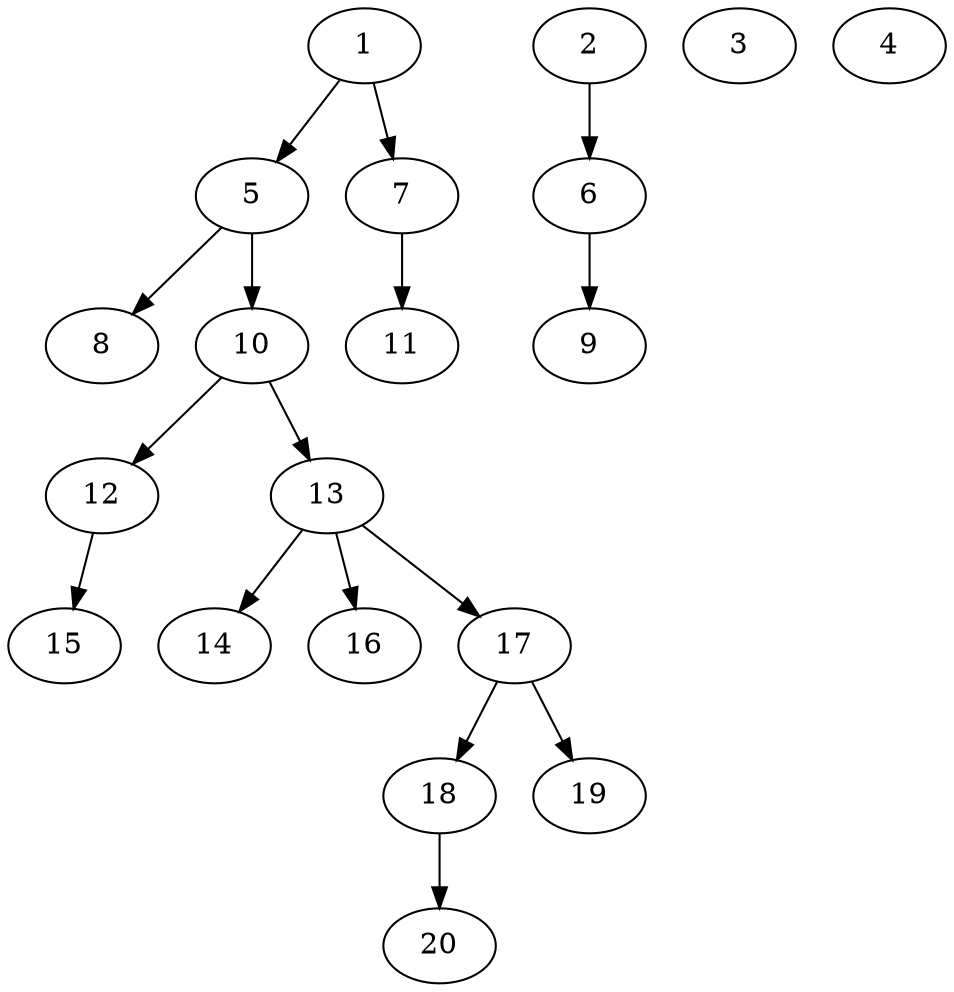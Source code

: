 // DAG (tier=1-easy, mode=compute, n=20, ccr=0.255, fat=0.491, density=0.207, regular=0.659, jump=0.043, mindata=262144, maxdata=2097152)
// DAG automatically generated by daggen at Sun Aug 24 16:33:32 2025
// /home/ermia/Project/Environments/daggen/bin/daggen --dot --ccr 0.255 --fat 0.491 --regular 0.659 --density 0.207 --jump 0.043 --mindata 262144 --maxdata 2097152 -n 20 
digraph G {
  1 [size="376165720380586", alpha="0.08", expect_size="188082860190293"]
  1 -> 5 [size ="10787380789248"]
  1 -> 7 [size ="10787380789248"]
  2 [size="25227192040571400", alpha="0.08", expect_size="12613596020285700"]
  2 -> 6 [size ="16559321907200"]
  3 [size="5416169448144896000", alpha="0.03", expect_size="2708084724072448000"]
  4 [size="692533995824480256", alpha="0.12", expect_size="346266997912240128"]
  5 [size="1448727499767808000", alpha="0.01", expect_size="724363749883904000"]
  5 -> 8 [size ="10242700083200"]
  5 -> 10 [size ="10242700083200"]
  6 [size="3410765599997952000", alpha="0.02", expect_size="1705382799998976000"]
  6 -> 9 [size ="18126943027200"]
  7 [size="8808337871189897", alpha="0.12", expect_size="4404168935594948"]
  7 -> 11 [size ="11799382458368"]
  8 [size="7876227858031443968", alpha="0.09", expect_size="3938113929015721984"]
  9 [size="12183951530234392", alpha="0.03", expect_size="6091975765117196"]
  10 [size="6282959060039892992", alpha="0.14", expect_size="3141479530019946496"]
  10 -> 12 [size ="27239521452032"]
  10 -> 13 [size ="27239521452032"]
  11 [size="1738499213195923", alpha="0.06", expect_size="869249606597961"]
  12 [size="7493452023195500544", alpha="0.08", expect_size="3746726011597750272"]
  12 -> 15 [size ="30634533715968"]
  13 [size="83655338509258", alpha="0.17", expect_size="41827669254629"]
  13 -> 14 [size ="2593220722688"]
  13 -> 16 [size ="2593220722688"]
  13 -> 17 [size ="2593220722688"]
  14 [size="2267292611750125", alpha="0.14", expect_size="1133646305875062"]
  15 [size="1045010931257442304", alpha="0.07", expect_size="522505465628721152"]
  16 [size="62237624383393152", alpha="0.07", expect_size="31118812191696576"]
  17 [size="188566244163584000", alpha="0.01", expect_size="94283122081792000"]
  17 -> 18 [size ="2630667468800"]
  17 -> 19 [size ="2630667468800"]
  18 [size="675837577822994432", alpha="0.06", expect_size="337918788911497216"]
  18 -> 20 [size ="6161004756992"]
  19 [size="45118280523142248", alpha="0.16", expect_size="22559140261571124"]
  20 [size="16142494030794240", alpha="0.14", expect_size="8071247015397120"]
}